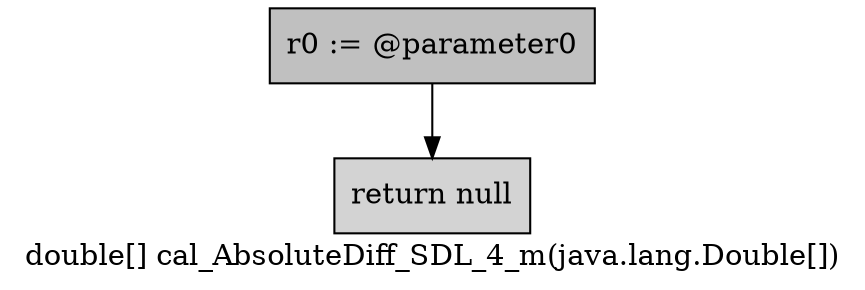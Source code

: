 digraph "double[] cal_AbsoluteDiff_SDL_4_m(java.lang.Double[])" {
    label="double[] cal_AbsoluteDiff_SDL_4_m(java.lang.Double[])";
    node [shape=box];
    "0" [style=filled,fillcolor=gray,label="r0 := @parameter0",];
    "1" [style=filled,fillcolor=lightgray,label="return null",];
    "0"->"1";
}
